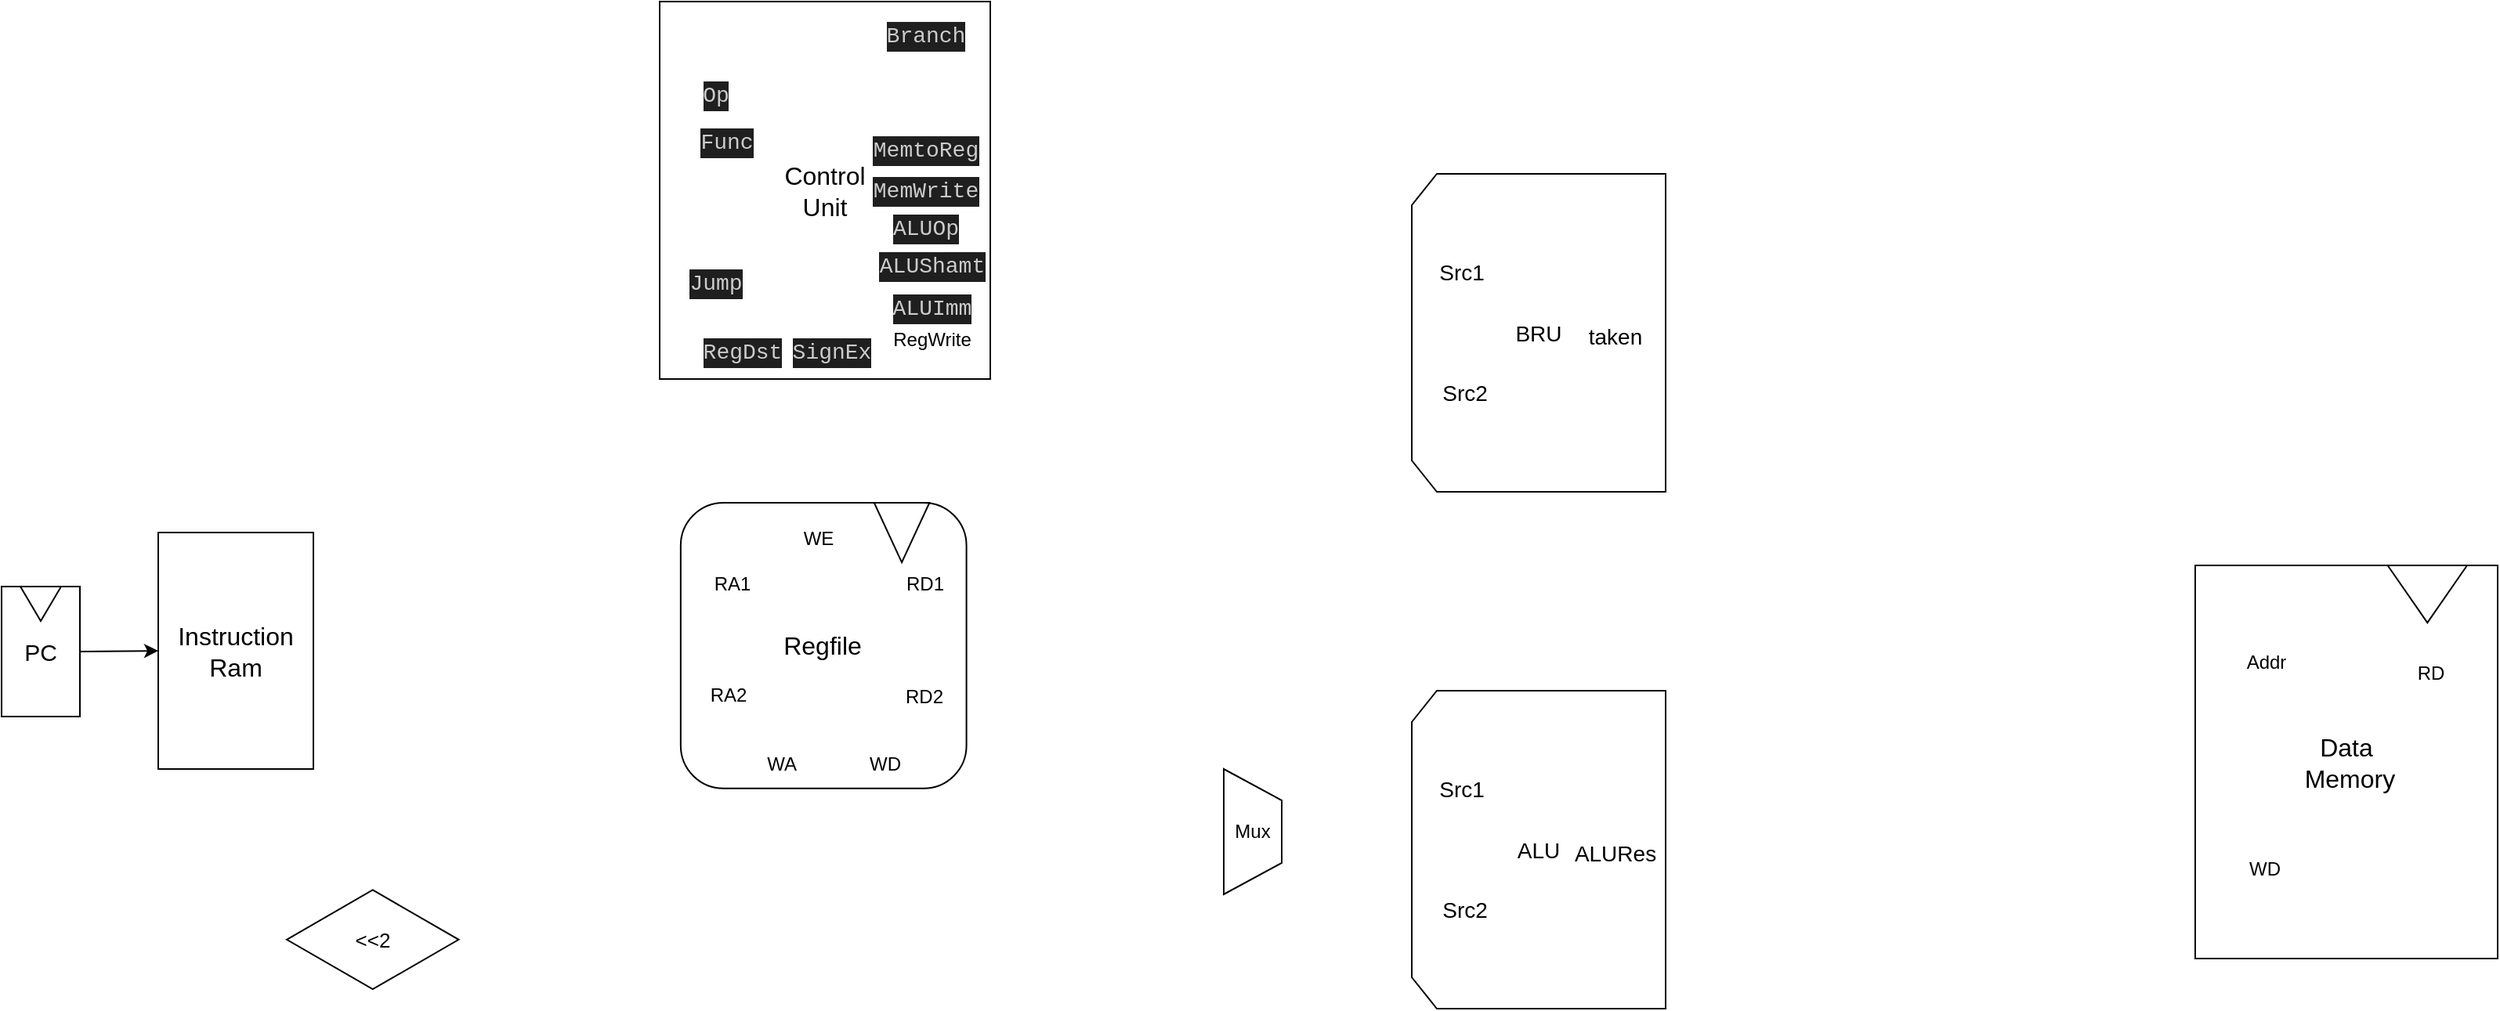 <mxfile>
    <diagram id="PHOotXeg2YetA_VMyJM7" name="第 1 页">
        <mxGraphModel dx="2226" dy="1740" grid="1" gridSize="10" guides="1" tooltips="1" connect="1" arrows="1" fold="1" page="1" pageScale="1" pageWidth="827" pageHeight="1169" math="0" shadow="0">
            <root>
                <mxCell id="0"/>
                <mxCell id="1" parent="0"/>
                <mxCell id="3" value="" style="group" parent="1" vertex="1" connectable="0">
                    <mxGeometry x="283.42" y="140" width="184.17" height="190" as="geometry"/>
                </mxCell>
                <mxCell id="4" value="Regfile&lt;br&gt;" style="whiteSpace=wrap;html=1;aspect=fixed;rounded=1;shadow=0;glass=0;hachureGap=4;fontFamily=Helvetica;fontSize=16;fillColor=none;gradientColor=none;points=[[0,0,0,0,0],[0,0.25,0,0,0],[0,0.41,0,0,0],[0,0.58,0,0,0],[0,0.75,0,0,0],[0,1,0,0,0],[0.25,0,0,0,0],[0.25,1,0,0,0],[0.5,0,0,0,0],[0.5,1,0,0,0],[0.75,0,0,0,0],[0.75,1,0,0,0],[1,0,0,0,0],[1,0.25,0,0,0],[1,0.5,0,0,0],[1,0.75,0,0,0],[1,1,0,0,0]];movable=1;resizable=1;rotatable=1;deletable=1;editable=1;connectable=1;container=0;" parent="3" vertex="1">
                    <mxGeometry width="182.369" height="182.369" as="geometry"/>
                </mxCell>
                <mxCell id="5" value="&lt;font style=&quot;font-size: 12px;&quot;&gt;RD1&lt;/font&gt;" style="text;html=1;strokeColor=none;fillColor=none;align=center;verticalAlign=middle;whiteSpace=wrap;rounded=0;shadow=0;glass=0;hachureGap=4;fontFamily=Helvetica;fontSize=16;movable=1;resizable=1;rotatable=1;deletable=1;editable=1;connectable=1;container=0;" parent="3" vertex="1">
                    <mxGeometry x="138.434" y="38.565" width="35.349" height="22.518" as="geometry"/>
                </mxCell>
                <mxCell id="6" value="&lt;font style=&quot;font-size: 12px;&quot;&gt;RD2&lt;/font&gt;" style="text;html=1;strokeColor=none;fillColor=none;align=center;verticalAlign=middle;whiteSpace=wrap;rounded=0;shadow=0;glass=0;hachureGap=4;fontFamily=Helvetica;fontSize=16;movable=1;resizable=1;rotatable=1;deletable=1;editable=1;connectable=1;container=0;" parent="3" vertex="1">
                    <mxGeometry x="140.881" y="114.862" width="30.457" height="14.886" as="geometry"/>
                </mxCell>
                <mxCell id="7" value="RA1" style="text;html=1;strokeColor=none;fillColor=none;align=center;verticalAlign=middle;whiteSpace=wrap;rounded=0;shadow=0;glass=0;hachureGap=4;fontFamily=Helvetica;fontSize=12;movable=1;resizable=1;rotatable=1;deletable=1;editable=1;connectable=1;container=0;" parent="3" vertex="1">
                    <mxGeometry x="17.099" y="43.485" width="31.378" height="17.597" as="geometry"/>
                </mxCell>
                <mxCell id="8" value="RA2" style="text;html=1;strokeColor=none;fillColor=none;align=center;verticalAlign=middle;whiteSpace=wrap;rounded=0;shadow=0;glass=0;hachureGap=4;fontFamily=Helvetica;fontSize=12;movable=1;resizable=1;rotatable=1;deletable=1;editable=1;connectable=1;container=0;" parent="3" vertex="1">
                    <mxGeometry x="17.097" y="114.863" width="26.203" height="16.625" as="geometry"/>
                </mxCell>
                <mxCell id="9" value="WA" style="text;html=1;strokeColor=none;fillColor=none;align=center;verticalAlign=middle;whiteSpace=wrap;rounded=0;shadow=0;glass=0;hachureGap=4;fontFamily=Helvetica;fontSize=12;movable=1;resizable=1;rotatable=1;deletable=1;editable=1;connectable=1;container=0;" parent="3" vertex="1">
                    <mxGeometry x="55.633" y="158.91" width="17.632" height="15.545" as="geometry"/>
                </mxCell>
                <mxCell id="10" value="WD" style="text;html=1;strokeColor=none;fillColor=none;align=center;verticalAlign=middle;whiteSpace=wrap;rounded=0;shadow=0;glass=0;hachureGap=4;fontFamily=Helvetica;fontSize=12;movable=1;resizable=1;rotatable=1;deletable=1;editable=1;connectable=1;container=0;" parent="3" vertex="1">
                    <mxGeometry x="112.594" y="156.342" width="35.86" height="20.672" as="geometry"/>
                </mxCell>
                <mxCell id="11" value="WE" style="text;html=1;align=center;verticalAlign=middle;resizable=1;points=[];autosize=1;strokeColor=none;fillColor=none;movable=1;rotatable=1;deletable=1;editable=1;connectable=1;container=0;" parent="3" vertex="1">
                    <mxGeometry x="73.263" y="10.649" width="28.698" height="24.761" as="geometry"/>
                </mxCell>
                <mxCell id="12" value="" style="triangle;whiteSpace=wrap;html=1;fontSize=14;direction=south;movable=1;resizable=1;rotatable=1;deletable=1;editable=1;connectable=1;fillColor=none;container=0;" parent="3" vertex="1">
                    <mxGeometry x="123.461" width="35.275" height="38.045" as="geometry"/>
                </mxCell>
                <mxCell id="13" value="Mux&lt;br&gt;" style="shape=trapezoid;perimeter=trapezoidPerimeter;whiteSpace=wrap;html=1;fixedSize=1;direction=south;" parent="1" vertex="1">
                    <mxGeometry x="630" y="310" width="37" height="80" as="geometry"/>
                </mxCell>
                <mxCell id="14" value="" style="group" parent="1" vertex="1" connectable="0">
                    <mxGeometry x="-150" y="193.5" width="50" height="83" as="geometry"/>
                </mxCell>
                <mxCell id="15" value="PC&lt;br&gt;" style="rounded=0;whiteSpace=wrap;html=1;shadow=0;glass=0;hachureGap=4;fontFamily=Helvetica;fontSize=15;fillColor=default;gradientColor=none;" parent="14" vertex="1">
                    <mxGeometry width="50" height="83" as="geometry"/>
                </mxCell>
                <mxCell id="16" value="" style="triangle;whiteSpace=wrap;html=1;fontSize=14;direction=south;" parent="14" vertex="1">
                    <mxGeometry x="12" width="26" height="22" as="geometry"/>
                </mxCell>
                <mxCell id="17" value="" style="group" parent="1" vertex="1" connectable="0">
                    <mxGeometry x="750" y="260" width="162" height="203" as="geometry"/>
                </mxCell>
                <mxCell id="18" value="&lt;font style=&quot;font-size: 14px;&quot;&gt;ALU&lt;/font&gt;" style="shape=loopLimit;whiteSpace=wrap;html=1;direction=north;" parent="17" vertex="1">
                    <mxGeometry width="162" height="203" as="geometry"/>
                </mxCell>
                <mxCell id="19" value="Src1" style="text;strokeColor=none;align=center;fillColor=none;html=1;verticalAlign=middle;whiteSpace=wrap;rounded=0;fontSize=14;" parent="17" vertex="1">
                    <mxGeometry x="20.571" y="57.132" width="21.857" height="12.156" as="geometry"/>
                </mxCell>
                <mxCell id="20" value="Src2" style="text;strokeColor=none;align=center;fillColor=none;html=1;verticalAlign=middle;whiteSpace=wrap;rounded=0;fontSize=14;" parent="17" vertex="1">
                    <mxGeometry x="23.143" y="133.713" width="21.857" height="12.156" as="geometry"/>
                </mxCell>
                <mxCell id="22" value="ALURes" style="text;strokeColor=none;align=center;fillColor=none;html=1;verticalAlign=middle;whiteSpace=wrap;rounded=0;fontSize=14;" parent="17" vertex="1">
                    <mxGeometry x="119.001" y="98.002" width="21.857" height="12.156" as="geometry"/>
                </mxCell>
                <mxCell id="23" value="" style="group" parent="1" vertex="1" connectable="0">
                    <mxGeometry x="1250" y="180" width="193" height="251" as="geometry"/>
                </mxCell>
                <mxCell id="24" value="Data&lt;br&gt;&amp;nbsp;Memory" style="rounded=0;whiteSpace=wrap;html=1;shadow=0;glass=0;hachureGap=4;fontFamily=Helvetica;fontSize=16;fillColor=default;gradientColor=none;points=[[0,0,0,0,0],[0,0.25,0,0,0],[0,0.5,0,0,0],[0,0.75,0,0,0],[0,1,0,0,0],[0.25,0,0,0,0],[0.25,1,0,0,0],[0.5,0,0,0,0],[0.5,1,0,0,0],[0.75,0,0,0,0],[0.75,1,0,0,0],[1,0,0,0,0],[1,0.09,0,0,0],[1,0.19,0,0,0],[1,0.28,0,0,0],[1,0.39,0,0,0],[1,0.5,0,0,0],[1,0.61,0,0,0],[1,0.7,0,0,0],[1,0.82,0,0,0],[1,0.9,0,0,0],[1,1,0,0,0]];container=0;" parent="23" vertex="1">
                    <mxGeometry width="193" height="251.0" as="geometry"/>
                </mxCell>
                <mxCell id="25" value="Addr" style="text;strokeColor=none;align=center;fillColor=none;html=1;verticalAlign=middle;whiteSpace=wrap;rounded=0;container=0;" parent="23" vertex="1">
                    <mxGeometry x="17.545" y="49.868" width="54.586" height="24.103" as="geometry"/>
                </mxCell>
                <mxCell id="26" value="WD" style="text;strokeColor=none;align=center;fillColor=none;html=1;verticalAlign=middle;whiteSpace=wrap;rounded=0;container=0;" parent="23" vertex="1">
                    <mxGeometry x="21.444" y="177.861" width="46.788" height="33.245" as="geometry"/>
                </mxCell>
                <mxCell id="27" value="" style="triangle;whiteSpace=wrap;html=1;fontSize=14;direction=south;container=0;" parent="23" vertex="1">
                    <mxGeometry x="122.818" width="50.687" height="36.57" as="geometry"/>
                </mxCell>
                <mxCell id="28" value="RD" style="text;strokeColor=none;align=center;fillColor=none;html=1;verticalAlign=middle;whiteSpace=wrap;rounded=0;container=0;" parent="23" vertex="1">
                    <mxGeometry x="122.815" y="56.998" width="54.586" height="24.103" as="geometry"/>
                </mxCell>
                <mxCell id="29" value="Instruction Ram" style="rounded=0;whiteSpace=wrap;html=1;shadow=0;glass=0;hachureGap=4;fontFamily=Helvetica;fontSize=16;fillColor=default;gradientColor=none;points=[[0,0,0,0,0],[0,0.25,0,0,0],[0,0.5,0,0,0],[0,0.75,0,0,0],[0,1,0,0,0],[0.25,0,0,0,0],[0.25,1,0,0,0],[0.5,0,0,0,0],[0.5,1,0,0,0],[0.75,0,0,0,0],[0.75,1,0,0,0],[1,0,0,0,0],[1,0.09,0,0,0],[1,0.19,0,0,0],[1,0.28,0,0,0],[1,0.39,0,0,0],[1,0.5,0,0,0],[1,0.61,0,0,0],[1,0.7,0,0,0],[1,0.82,0,0,0],[1,0.9,0,0,0],[1,1,0,0,0]];" parent="1" vertex="1">
                    <mxGeometry x="-50" y="159" width="99" height="151" as="geometry"/>
                </mxCell>
                <mxCell id="30" value="&amp;lt;&amp;lt;2" style="html=1;whiteSpace=wrap;aspect=fixed;shape=isoRectangle;fontSize=13;" parent="1" vertex="1">
                    <mxGeometry x="32.0" y="386" width="109.74" height="65.85" as="geometry"/>
                </mxCell>
                <mxCell id="31" value="" style="group" vertex="1" connectable="0" parent="1">
                    <mxGeometry x="750" y="-70" width="162" height="203" as="geometry"/>
                </mxCell>
                <mxCell id="32" value="&lt;font style=&quot;font-size: 14px;&quot;&gt;BRU&lt;/font&gt;" style="shape=loopLimit;whiteSpace=wrap;html=1;direction=north;" vertex="1" parent="31">
                    <mxGeometry width="162" height="203" as="geometry"/>
                </mxCell>
                <mxCell id="33" value="Src1" style="text;strokeColor=none;align=center;fillColor=none;html=1;verticalAlign=middle;whiteSpace=wrap;rounded=0;fontSize=14;" vertex="1" parent="31">
                    <mxGeometry x="20.571" y="57.132" width="21.857" height="12.156" as="geometry"/>
                </mxCell>
                <mxCell id="34" value="Src2" style="text;strokeColor=none;align=center;fillColor=none;html=1;verticalAlign=middle;whiteSpace=wrap;rounded=0;fontSize=14;" vertex="1" parent="31">
                    <mxGeometry x="23.143" y="133.713" width="21.857" height="12.156" as="geometry"/>
                </mxCell>
                <mxCell id="35" value="taken" style="text;strokeColor=none;align=center;fillColor=none;html=1;verticalAlign=middle;whiteSpace=wrap;rounded=0;fontSize=14;" vertex="1" parent="31">
                    <mxGeometry x="119.001" y="98.002" width="21.857" height="12.156" as="geometry"/>
                </mxCell>
                <mxCell id="36" value="" style="group" vertex="1" connectable="0" parent="1">
                    <mxGeometry x="270.0" y="-180" width="211" height="241" as="geometry"/>
                </mxCell>
                <mxCell id="37" value="" style="group;points=[[0,0,0,0,0],[0,0.25,0,0,0],[0,0.5,0,0,0],[0,0.75,0,0,0],[0,0.86,0,0,0],[0,1,0,0,0],[0.25,0,0,0,0],[0.25,1,0,0,0],[0.5,0,0,0,0],[0.5,1,0,0,0],[0.75,0,0,0,0],[0.75,1,0,0,0],[1,0,0,0,0],[1,0.25,0,0,0],[1,0.5,0,0,0],[1,0.75,0,0,0],[1,1,0,0,0]];" vertex="1" connectable="0" parent="36">
                    <mxGeometry width="211" height="241" as="geometry"/>
                </mxCell>
                <mxCell id="38" value="Control&lt;br&gt;Unit&lt;br&gt;" style="rounded=0;whiteSpace=wrap;html=1;shadow=0;glass=0;hachureGap=4;fontFamily=Helvetica;fontSize=16;fillColor=default;gradientColor=none;points=[[0,0,0,0,0],[0,0.25,0,0,0],[0,0.37,0,0,0],[0,0.5,0,0,0],[0,0.63,0,0,0],[0,0.75,0,0,0],[0,0.88,0,0,0],[0,1,0,0,0],[0.25,0,0,0,0],[0.25,1,0,0,0],[0.5,0,0,0,0],[0.5,1,0,0,0],[0.63,1,0,0,0],[0.75,0,0,0,0],[0.75,1,0,0,0],[1,0,0,0,0],[1,0.09,0,0,0],[1,0.19,0,0,0],[1,0.28,0,0,0],[1,0.39,0,0,0],[1,0.5,0,0,0],[1,0.61,0,0,0],[1,0.7,0,0,0],[1,0.82,0,0,0],[1,0.9,0,0,0],[1,1,0,0,0]];" vertex="1" parent="37">
                    <mxGeometry width="211" height="241" as="geometry"/>
                </mxCell>
                <mxCell id="39" value="RegWrite" style="text;html=1;strokeColor=none;fillColor=none;align=center;verticalAlign=middle;whiteSpace=wrap;rounded=0;shadow=0;glass=0;hachureGap=4;fontFamily=Helvetica;fontSize=12;movable=1;resizable=1;rotatable=1;deletable=1;editable=1;connectable=1;container=0;" vertex="1" parent="37">
                    <mxGeometry x="155.002" y="206.272" width="37.852" height="20.376" as="geometry"/>
                </mxCell>
                <mxCell id="40" value="&lt;div style=&quot;color: rgb(204, 204, 204); background-color: rgb(31, 31, 31); font-family: Consolas, &amp;quot;Courier New&amp;quot;, monospace; font-size: 14px; line-height: 19px;&quot;&gt;ALUImm&lt;/div&gt;" style="text;html=1;strokeColor=none;fillColor=none;align=center;verticalAlign=middle;whiteSpace=wrap;rounded=0;shadow=0;glass=0;hachureGap=4;fontFamily=Helvetica;fontSize=12;movable=1;resizable=1;rotatable=1;deletable=1;editable=1;connectable=1;container=0;" vertex="1" parent="37">
                    <mxGeometry x="155.002" y="185.892" width="37.852" height="20.376" as="geometry"/>
                </mxCell>
                <mxCell id="41" value="&lt;div style=&quot;color: rgb(204, 204, 204); background-color: rgb(31, 31, 31); font-family: Consolas, &amp;quot;Courier New&amp;quot;, monospace; font-size: 14px; line-height: 19px;&quot;&gt;ALUShamt&lt;/div&gt;" style="text;html=1;strokeColor=none;fillColor=none;align=center;verticalAlign=middle;whiteSpace=wrap;rounded=0;shadow=0;glass=0;hachureGap=4;fontFamily=Helvetica;fontSize=12;movable=1;resizable=1;rotatable=1;deletable=1;editable=1;connectable=1;container=0;" vertex="1" parent="37">
                    <mxGeometry x="155.002" y="159.002" width="37.852" height="20.376" as="geometry"/>
                </mxCell>
                <mxCell id="42" value="&lt;div style=&quot;color: rgb(204, 204, 204); background-color: rgb(31, 31, 31); font-family: Consolas, &amp;quot;Courier New&amp;quot;, monospace; font-size: 14px; line-height: 19px;&quot;&gt;ALUOp&lt;/div&gt;" style="text;html=1;strokeColor=none;fillColor=none;align=center;verticalAlign=middle;whiteSpace=wrap;rounded=0;shadow=0;glass=0;hachureGap=4;fontFamily=Helvetica;fontSize=12;movable=1;resizable=1;rotatable=1;deletable=1;editable=1;connectable=1;container=0;" vertex="1" parent="37">
                    <mxGeometry x="151.002" y="135.002" width="37.852" height="20.376" as="geometry"/>
                </mxCell>
                <mxCell id="43" value="&lt;div style=&quot;color: rgb(204, 204, 204); background-color: rgb(31, 31, 31); font-family: Consolas, &amp;quot;Courier New&amp;quot;, monospace; font-size: 14px; line-height: 19px;&quot;&gt;MemWrite&lt;/div&gt;" style="text;html=1;strokeColor=none;fillColor=none;align=center;verticalAlign=middle;whiteSpace=wrap;rounded=0;shadow=0;glass=0;hachureGap=4;fontFamily=Helvetica;fontSize=12;movable=1;resizable=1;rotatable=1;deletable=1;editable=1;connectable=1;container=0;" vertex="1" parent="37">
                    <mxGeometry x="151.002" y="110.312" width="37.852" height="20.376" as="geometry"/>
                </mxCell>
                <mxCell id="44" value="&lt;div style=&quot;color: rgb(204, 204, 204); background-color: rgb(31, 31, 31); font-family: Consolas, &amp;quot;Courier New&amp;quot;, monospace; font-size: 14px; line-height: 19px;&quot;&gt;MemtoReg&lt;/div&gt;" style="text;html=1;strokeColor=none;fillColor=none;align=center;verticalAlign=middle;whiteSpace=wrap;rounded=0;shadow=0;glass=0;hachureGap=4;fontFamily=Helvetica;fontSize=12;movable=1;resizable=1;rotatable=1;deletable=1;editable=1;connectable=1;container=0;" vertex="1" parent="37">
                    <mxGeometry x="151.002" y="85.002" width="37.852" height="20.376" as="geometry"/>
                </mxCell>
                <mxCell id="45" value="&lt;div style=&quot;color: rgb(204, 204, 204); background-color: rgb(31, 31, 31); font-family: Consolas, &amp;quot;Courier New&amp;quot;, monospace; font-size: 14px; line-height: 19px;&quot;&gt;Branch&lt;/div&gt;" style="text;html=1;strokeColor=none;fillColor=none;align=center;verticalAlign=middle;whiteSpace=wrap;rounded=0;shadow=0;glass=0;hachureGap=4;fontFamily=Helvetica;fontSize=12;movable=1;resizable=1;rotatable=1;deletable=1;editable=1;connectable=1;container=0;" vertex="1" parent="37">
                    <mxGeometry x="151.002" y="12.002" width="37.852" height="20.376" as="geometry"/>
                </mxCell>
                <mxCell id="46" value="&lt;div style=&quot;color: rgb(204, 204, 204); background-color: rgb(31, 31, 31); font-family: Consolas, &amp;quot;Courier New&amp;quot;, monospace; font-size: 14px; line-height: 19px;&quot;&gt;RegDst&lt;/div&gt;" style="text;html=1;strokeColor=none;fillColor=none;align=center;verticalAlign=middle;whiteSpace=wrap;rounded=0;shadow=0;glass=0;hachureGap=4;fontFamily=Helvetica;fontSize=12;movable=1;resizable=1;rotatable=1;deletable=1;editable=1;connectable=1;container=0;" vertex="1" parent="37">
                    <mxGeometry x="34.002" y="214.002" width="37.852" height="20.376" as="geometry"/>
                </mxCell>
                <mxCell id="47" value="&lt;div style=&quot;color: rgb(204, 204, 204); background-color: rgb(31, 31, 31); font-family: Consolas, &amp;quot;Courier New&amp;quot;, monospace; font-size: 14px; line-height: 19px;&quot;&gt;SignEx&lt;/div&gt;" style="text;html=1;strokeColor=none;fillColor=none;align=center;verticalAlign=middle;whiteSpace=wrap;rounded=0;shadow=0;glass=0;hachureGap=4;fontFamily=Helvetica;fontSize=12;movable=1;resizable=1;rotatable=1;deletable=1;editable=1;connectable=1;container=0;" vertex="1" parent="37">
                    <mxGeometry x="91.002" y="214.002" width="37.852" height="20.376" as="geometry"/>
                </mxCell>
                <mxCell id="48" value="&lt;div style=&quot;color: rgb(204, 204, 204); background-color: rgb(31, 31, 31); font-family: Consolas, &amp;quot;Courier New&amp;quot;, monospace; font-size: 14px; line-height: 19px;&quot;&gt;Jump&lt;/div&gt;" style="text;html=1;strokeColor=none;fillColor=none;align=center;verticalAlign=middle;whiteSpace=wrap;rounded=0;shadow=0;glass=0;hachureGap=4;fontFamily=Helvetica;fontSize=12;movable=1;resizable=1;rotatable=1;deletable=1;editable=1;connectable=1;container=0;" vertex="1" parent="37">
                    <mxGeometry x="17.002" y="170.002" width="37.852" height="20.376" as="geometry"/>
                </mxCell>
                <mxCell id="49" value="&lt;div style=&quot;color: rgb(204, 204, 204); background-color: rgb(31, 31, 31); font-family: Consolas, &amp;quot;Courier New&amp;quot;, monospace; font-size: 14px; line-height: 19px;&quot;&gt;Op&lt;/div&gt;" style="text;html=1;strokeColor=none;fillColor=none;align=center;verticalAlign=middle;whiteSpace=wrap;rounded=0;shadow=0;glass=0;hachureGap=4;fontFamily=Helvetica;fontSize=12;movable=1;resizable=1;rotatable=1;deletable=1;editable=1;connectable=1;container=0;" vertex="1" parent="37">
                    <mxGeometry x="17.002" y="50.002" width="37.852" height="20.376" as="geometry"/>
                </mxCell>
                <mxCell id="50" value="&lt;div style=&quot;color: rgb(204, 204, 204); background-color: rgb(31, 31, 31); font-family: Consolas, &amp;quot;Courier New&amp;quot;, monospace; font-size: 14px; line-height: 19px;&quot;&gt;Func&lt;/div&gt;" style="text;html=1;strokeColor=none;fillColor=none;align=center;verticalAlign=middle;whiteSpace=wrap;rounded=0;shadow=0;glass=0;hachureGap=4;fontFamily=Helvetica;fontSize=12;movable=1;resizable=1;rotatable=1;deletable=1;editable=1;connectable=1;container=0;" vertex="1" parent="37">
                    <mxGeometry x="24.002" y="80.002" width="37.852" height="20.376" as="geometry"/>
                </mxCell>
                <mxCell id="51" style="edgeStyle=none;html=1;exitX=1;exitY=0.5;exitDx=0;exitDy=0;exitPerimeter=0;" edge="1" parent="36" source="38">
                    <mxGeometry relative="1" as="geometry">
                        <mxPoint x="211.0" y="120.976" as="targetPoint"/>
                    </mxGeometry>
                </mxCell>
                <mxCell id="53" style="edgeStyle=none;html=1;exitX=1;exitY=0.5;exitDx=0;exitDy=0;entryX=0;entryY=0.5;entryDx=0;entryDy=0;entryPerimeter=0;" edge="1" parent="1" source="15" target="29">
                    <mxGeometry relative="1" as="geometry"/>
                </mxCell>
            </root>
        </mxGraphModel>
    </diagram>
</mxfile>